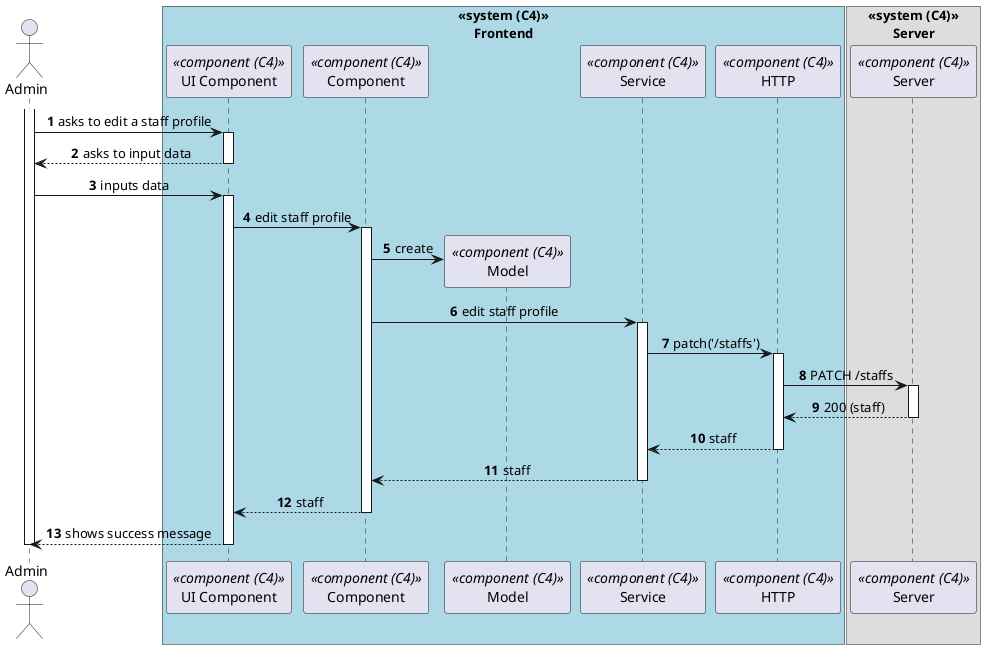 @startuml process-view
autonumber
skinparam DefaultTextAlignment center
actor Admin as "Admin"
box "<<system (C4)>>\nFrontend"#LightBlue
    participant ComponentUI as "UI Component" <<component (C4)>>
    participant Component as "Component" <<component (C4)>>
    participant Model as "Model" <<component (C4)>>
    participant SRV as "Service" <<component (C4)>>
    participant HTTP as "HTTP" <<component (C4)>>
end box

box "<<system (C4)>>\nServer"
  participant Server as "Server" <<component (C4)>>
end box

activate Admin
    Admin -> ComponentUI : asks to edit a staff profile
    activate ComponentUI
        ComponentUI --> Admin : asks to input data
    deactivate ComponentUI
    Admin -> ComponentUI : inputs data
    activate ComponentUI
        ComponentUI -> Component : edit staff profile
        activate Component
            Component -> Model** : create            
            Component -> SRV : edit staff profile
            activate SRV
                SRV -> HTTP : patch('/staffs')
                activate HTTP
                    HTTP -> Server : PATCH /staffs
                    activate Server
                        Server --> HTTP : 200 (staff)
                    deactivate Server
                    HTTP --> SRV : staff
                deactivate HTTP
                SRV --> Component : staff
            deactivate SRV
            Component --> ComponentUI : staff
        deactivate Component
    Admin <-- ComponentUI : shows success message
    deactivate ComponentUI
deactivate Admin

@enduml